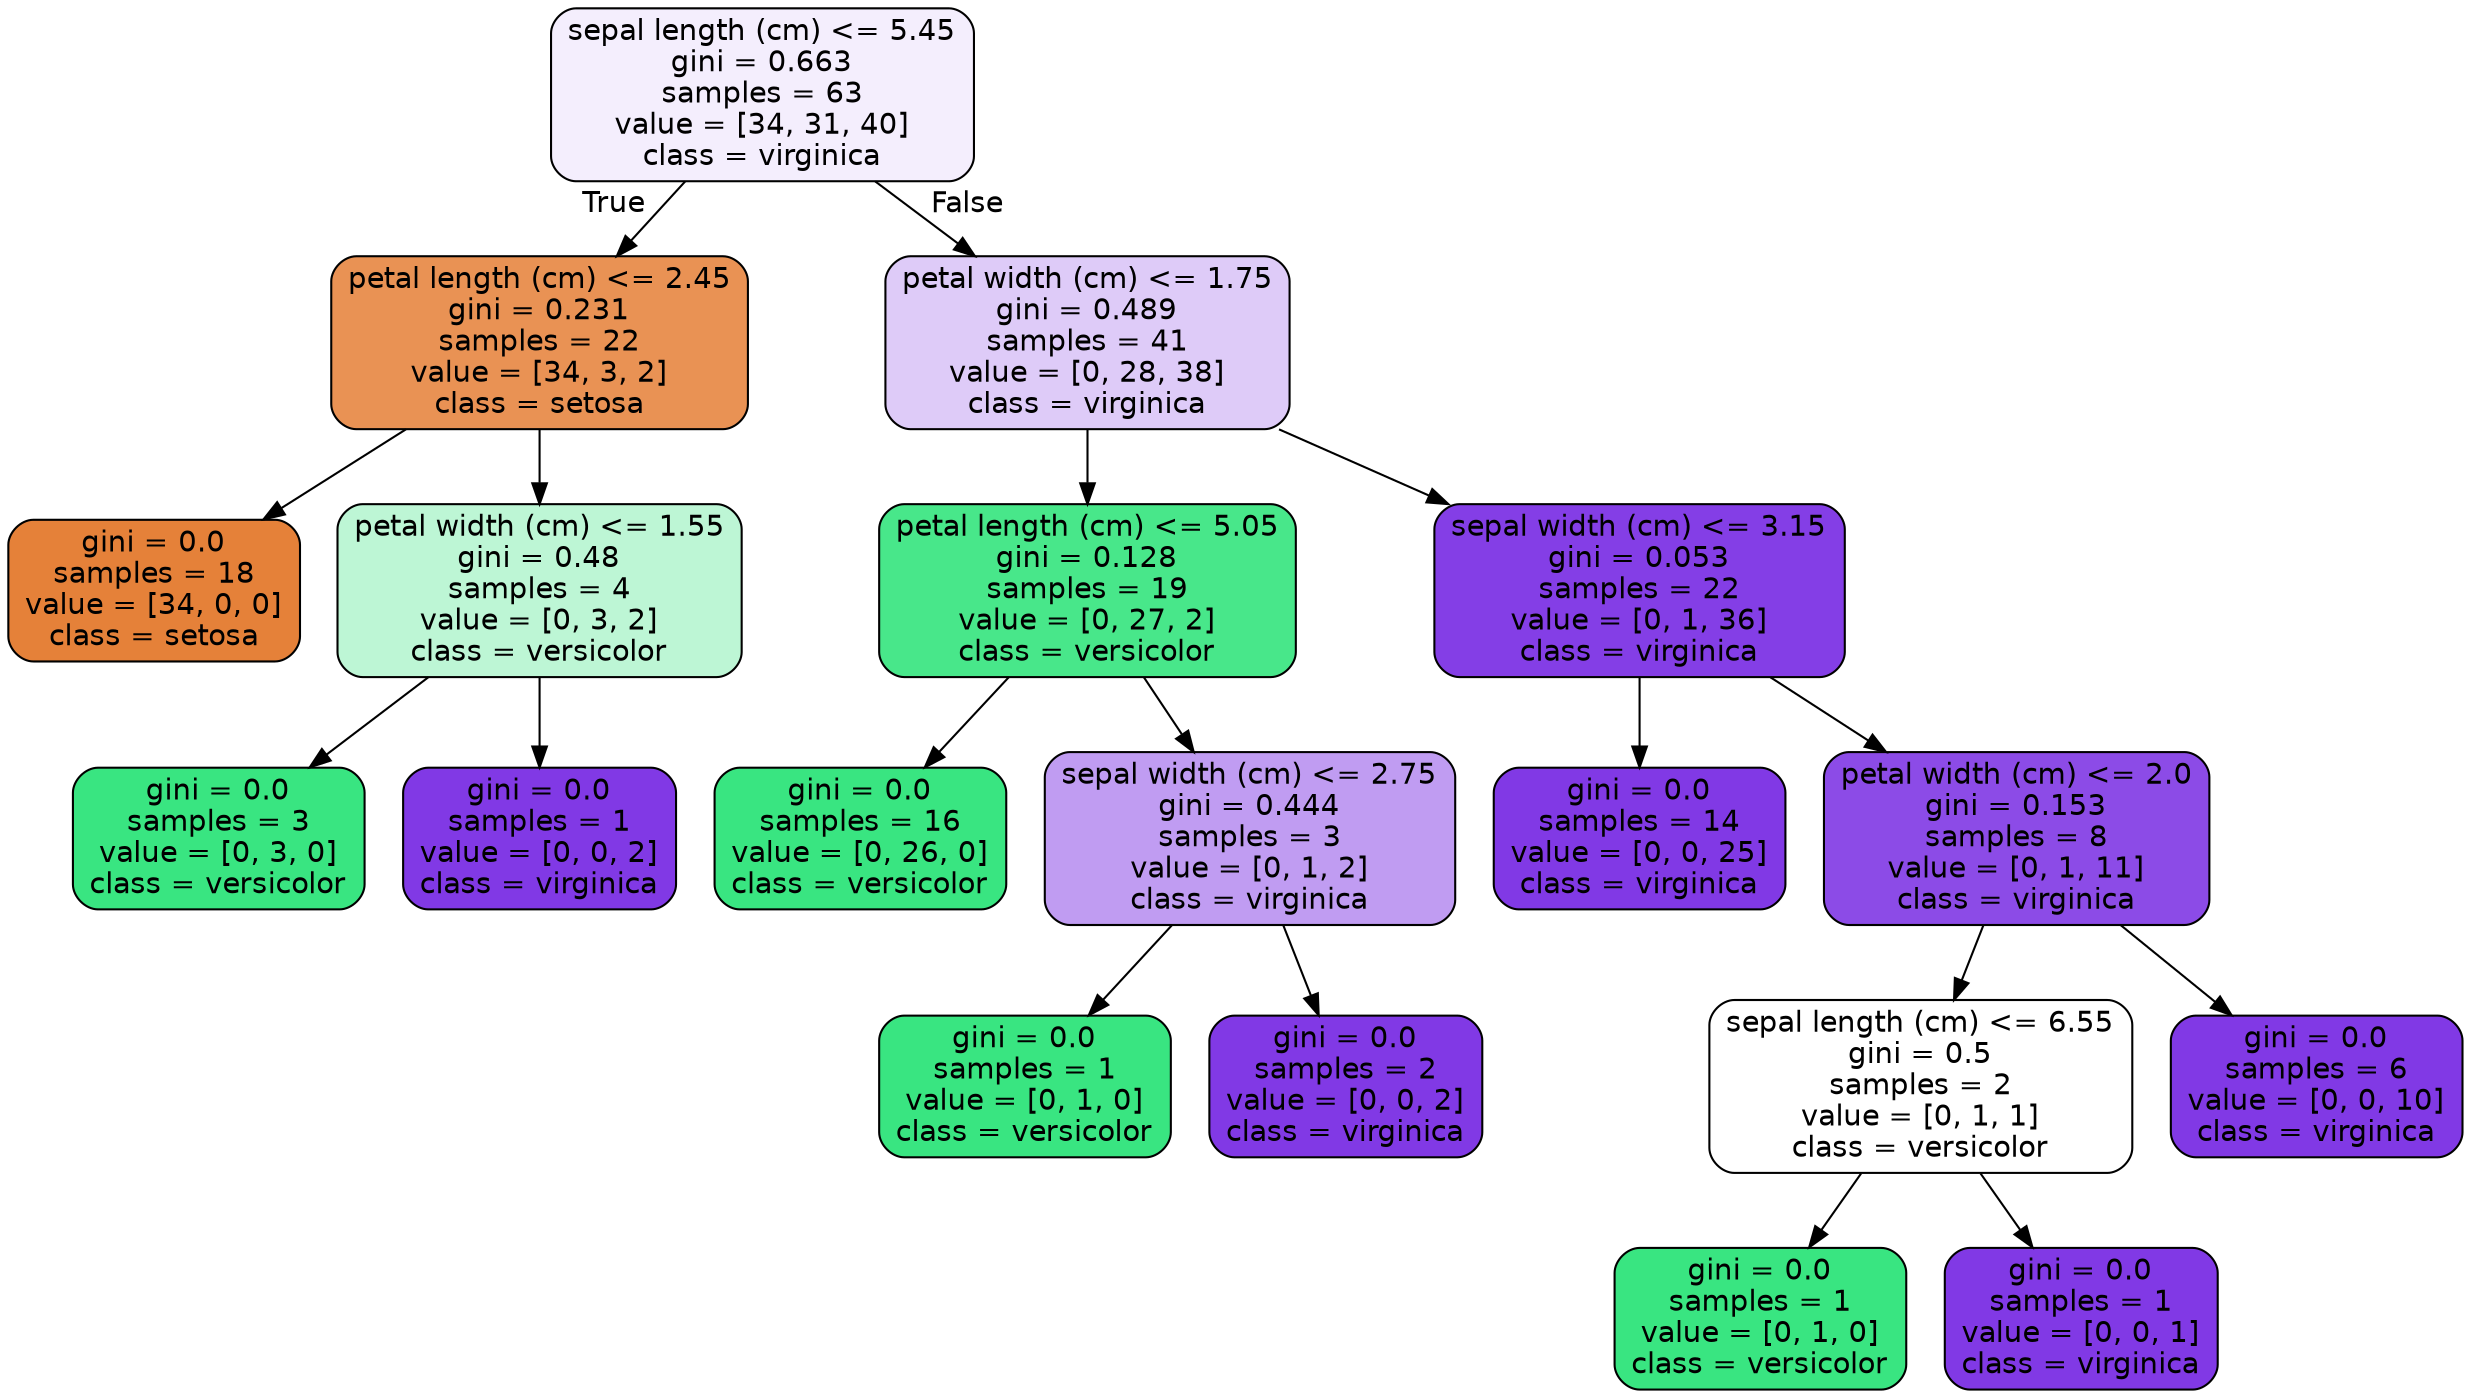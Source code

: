 digraph Tree {
node [shape=box, style="filled, rounded", color="black", fontname="helvetica"] ;
edge [fontname="helvetica"] ;
0 [label="sepal length (cm) <= 5.45\ngini = 0.663\nsamples = 63\nvalue = [34, 31, 40]\nclass = virginica", fillcolor="#f4eefd"] ;
1 [label="petal length (cm) <= 2.45\ngini = 0.231\nsamples = 22\nvalue = [34, 3, 2]\nclass = setosa", fillcolor="#e99254"] ;
0 -> 1 [labeldistance=2.5, labelangle=45, headlabel="True"] ;
5 [label="gini = 0.0\nsamples = 18\nvalue = [34, 0, 0]\nclass = setosa", fillcolor="#e58139"] ;
1 -> 5 ;
6 [label="petal width (cm) <= 1.55\ngini = 0.48\nsamples = 4\nvalue = [0, 3, 2]\nclass = versicolor", fillcolor="#bdf6d5"] ;
1 -> 6 ;
7 [label="gini = 0.0\nsamples = 3\nvalue = [0, 3, 0]\nclass = versicolor", fillcolor="#39e581"] ;
6 -> 7 ;
8 [label="gini = 0.0\nsamples = 1\nvalue = [0, 0, 2]\nclass = virginica", fillcolor="#8139e5"] ;
6 -> 8 ;
2 [label="petal width (cm) <= 1.75\ngini = 0.489\nsamples = 41\nvalue = [0, 28, 38]\nclass = virginica", fillcolor="#decbf8"] ;
0 -> 2 [labeldistance=2.5, labelangle=-45, headlabel="False"] ;
3 [label="petal length (cm) <= 5.05\ngini = 0.128\nsamples = 19\nvalue = [0, 27, 2]\nclass = versicolor", fillcolor="#48e78a"] ;
2 -> 3 ;
9 [label="gini = 0.0\nsamples = 16\nvalue = [0, 26, 0]\nclass = versicolor", fillcolor="#39e581"] ;
3 -> 9 ;
10 [label="sepal width (cm) <= 2.75\ngini = 0.444\nsamples = 3\nvalue = [0, 1, 2]\nclass = virginica", fillcolor="#c09cf2"] ;
3 -> 10 ;
11 [label="gini = 0.0\nsamples = 1\nvalue = [0, 1, 0]\nclass = versicolor", fillcolor="#39e581"] ;
10 -> 11 ;
12 [label="gini = 0.0\nsamples = 2\nvalue = [0, 0, 2]\nclass = virginica", fillcolor="#8139e5"] ;
10 -> 12 ;
4 [label="sepal width (cm) <= 3.15\ngini = 0.053\nsamples = 22\nvalue = [0, 1, 36]\nclass = virginica", fillcolor="#843ee6"] ;
2 -> 4 ;
13 [label="gini = 0.0\nsamples = 14\nvalue = [0, 0, 25]\nclass = virginica", fillcolor="#8139e5"] ;
4 -> 13 ;
14 [label="petal width (cm) <= 2.0\ngini = 0.153\nsamples = 8\nvalue = [0, 1, 11]\nclass = virginica", fillcolor="#8c4be7"] ;
4 -> 14 ;
15 [label="sepal length (cm) <= 6.55\ngini = 0.5\nsamples = 2\nvalue = [0, 1, 1]\nclass = versicolor", fillcolor="#ffffff"] ;
14 -> 15 ;
17 [label="gini = 0.0\nsamples = 1\nvalue = [0, 1, 0]\nclass = versicolor", fillcolor="#39e581"] ;
15 -> 17 ;
18 [label="gini = 0.0\nsamples = 1\nvalue = [0, 0, 1]\nclass = virginica", fillcolor="#8139e5"] ;
15 -> 18 ;
16 [label="gini = 0.0\nsamples = 6\nvalue = [0, 0, 10]\nclass = virginica", fillcolor="#8139e5"] ;
14 -> 16 ;
}